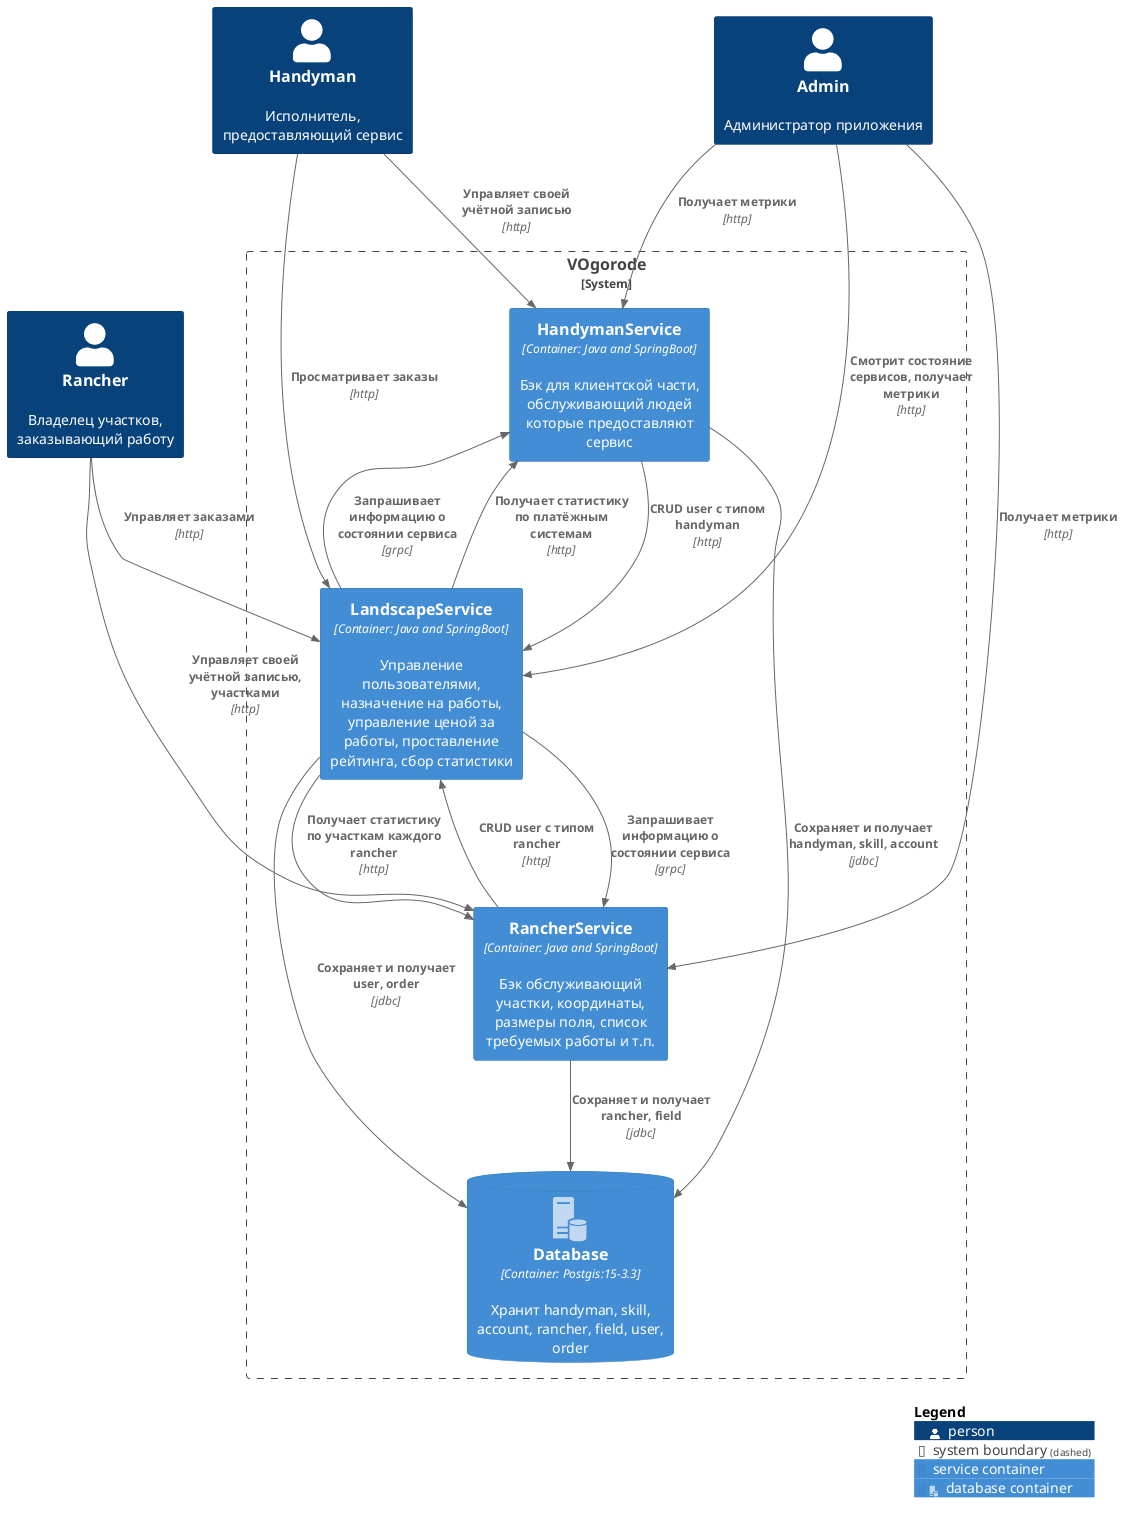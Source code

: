 @startuml Container
!include <C4/C4_Container>

!include <office/Servers/database_server>

AddContainerTag("service", $legendText="service container")
AddContainerTag("db", $sprite="database_server", $legendText="database container")

Person(handyman, "Handyman", "Исполнитель, предоставляющий сервис")
Person(rancher, "Rancher", "Владелец участков, заказывающий работу")
Person(admin, "Admin", "Администратор приложения")

System_Boundary(vogorode, "VOgorode") {
    Container(handyman_service, "HandymanService", "Container: Java and SpringBoot", "Бэк для клиентской части, обслуживающий людей которые предоставляют сервис", $tags="service")
    Container(landscape_service, "LandscapeService", "Container: Java and SpringBoot", "Управление пользователями, назначение на работы, управление ценой за работы, проставление рейтинга, сбор статистики", $tags="service")
    Container(rancher_service, "RancherService", "Container: Java and SpringBoot", "Бэк обслуживающий участки, координаты, размеры поля, список требуемых работы и т.п.", $tags="service")
    ContainerDb(postgres, "Database", "Container: Postgis:15-3.3", "Хранит handyman, skill, account, rancher, field, user, order", $tags="db")
}

Rel(handyman, handyman_service, "Управляет своей учётной записью", "http")
Rel(rancher, rancher_service, "Управляет своей учётной записью, участками", "http")

Rel(admin, handyman_service, "Получает метрики", "http")
Rel(admin, rancher_service, "Получает метрики", "http")
Rel(admin, landscape_service, "Смотрит состояние сервисов, получает метрики", "http")

Rel(handyman, landscape_service, "Просматривает заказы", "http")
Rel(rancher, landscape_service, "Управляет заказами", "http")

Rel(handyman_service, landscape_service, "CRUD user с типом handyman", "http")
Rel(rancher_service, landscape_service, "CRUD user с типом rancher", "http")

Rel(landscape_service, handyman_service, "Запрашивает информацию о состоянии сервиса", "grpc")
Rel(landscape_service, rancher_service, "Запрашивает информацию о состоянии сервиса", "grpc")

Rel(landscape_service, handyman_service, "Получает статистику по платёжным системам", "http")
Rel(landscape_service, rancher_service, "Получает статистику по участкам каждого rancher", "http")

Rel(handyman_service, postgres, "Сохраняет и получает handyman, skill, account", "jdbc")
Rel(rancher_service, postgres, "Сохраняет и получает rancher, field", "jdbc")
Rel(landscape_service, postgres, "Сохраняет и получает user, order", "jdbc")

SHOW_LEGEND()
@enduml